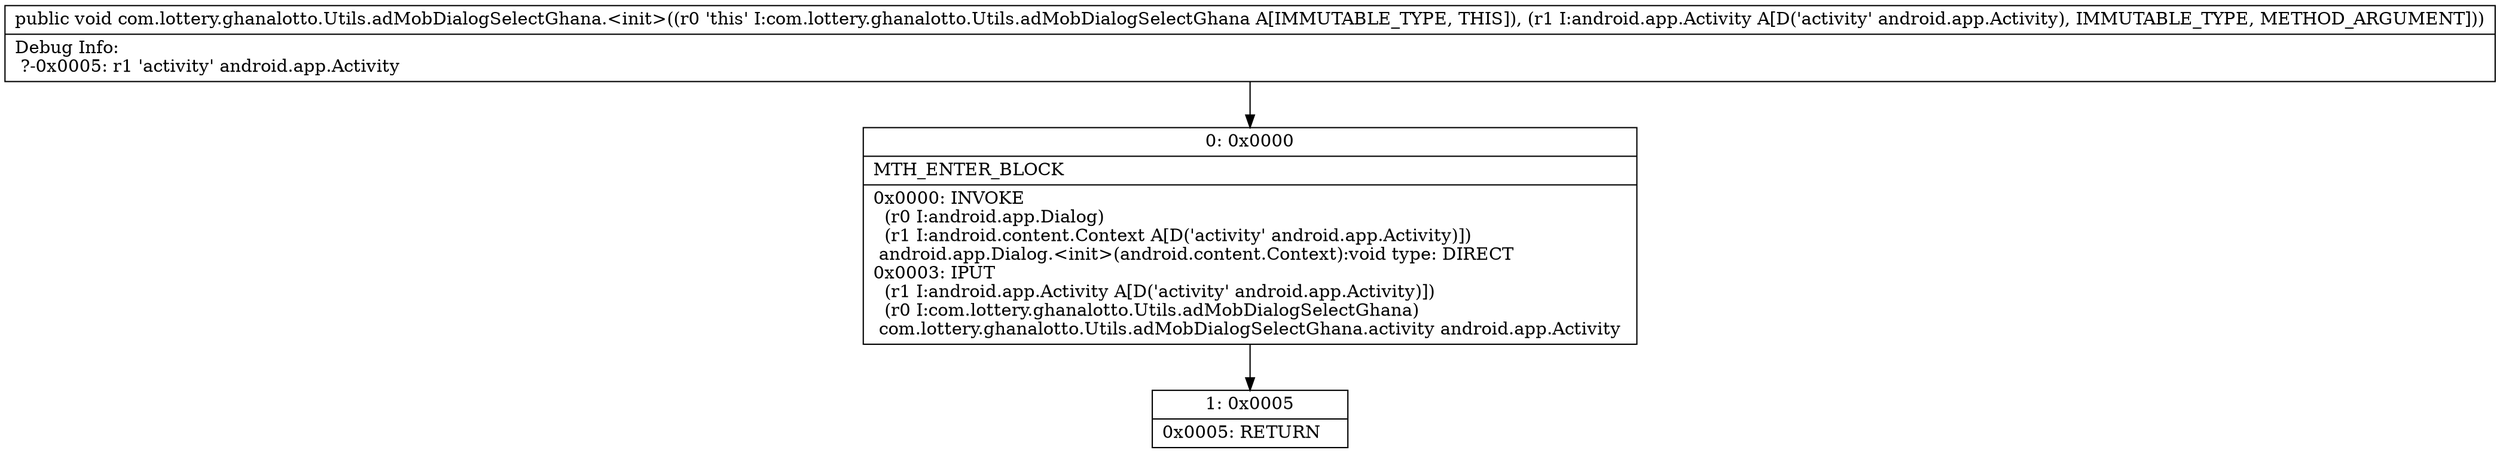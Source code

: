 digraph "CFG forcom.lottery.ghanalotto.Utils.adMobDialogSelectGhana.\<init\>(Landroid\/app\/Activity;)V" {
Node_0 [shape=record,label="{0\:\ 0x0000|MTH_ENTER_BLOCK\l|0x0000: INVOKE  \l  (r0 I:android.app.Dialog)\l  (r1 I:android.content.Context A[D('activity' android.app.Activity)])\l android.app.Dialog.\<init\>(android.content.Context):void type: DIRECT \l0x0003: IPUT  \l  (r1 I:android.app.Activity A[D('activity' android.app.Activity)])\l  (r0 I:com.lottery.ghanalotto.Utils.adMobDialogSelectGhana)\l com.lottery.ghanalotto.Utils.adMobDialogSelectGhana.activity android.app.Activity \l}"];
Node_1 [shape=record,label="{1\:\ 0x0005|0x0005: RETURN   \l}"];
MethodNode[shape=record,label="{public void com.lottery.ghanalotto.Utils.adMobDialogSelectGhana.\<init\>((r0 'this' I:com.lottery.ghanalotto.Utils.adMobDialogSelectGhana A[IMMUTABLE_TYPE, THIS]), (r1 I:android.app.Activity A[D('activity' android.app.Activity), IMMUTABLE_TYPE, METHOD_ARGUMENT]))  | Debug Info:\l  ?\-0x0005: r1 'activity' android.app.Activity\l}"];
MethodNode -> Node_0;
Node_0 -> Node_1;
}

